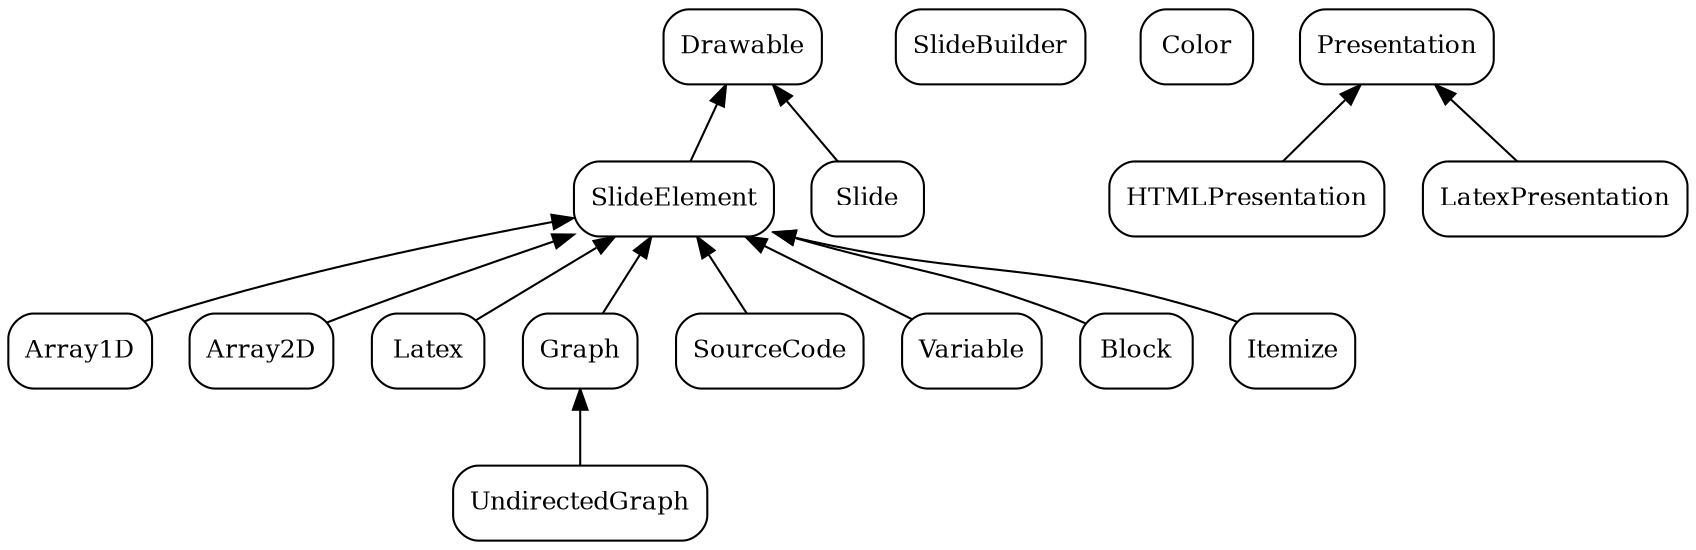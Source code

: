 digraph {
	// overlap = false
	outputorder="edgesfirst"
	node [style="rounded,filled", shape=record, fontsize=12, fillcolor=white]
	edge [dir=back, headclip=false]

	Drawable -> SlideElement, Slide
	SlideElement -> Array1D, Array2D, Latex, Graph_
	SlideElement -> SourceCode, Variable
	SlideElement -> Block, Itemize

	SlideBuilder

	Color

	Graph_ -> UndirectedGraph

	Presentation -> HTMLPresentation, LatexPresentation

	Graph_ [label="Graph"]
}
